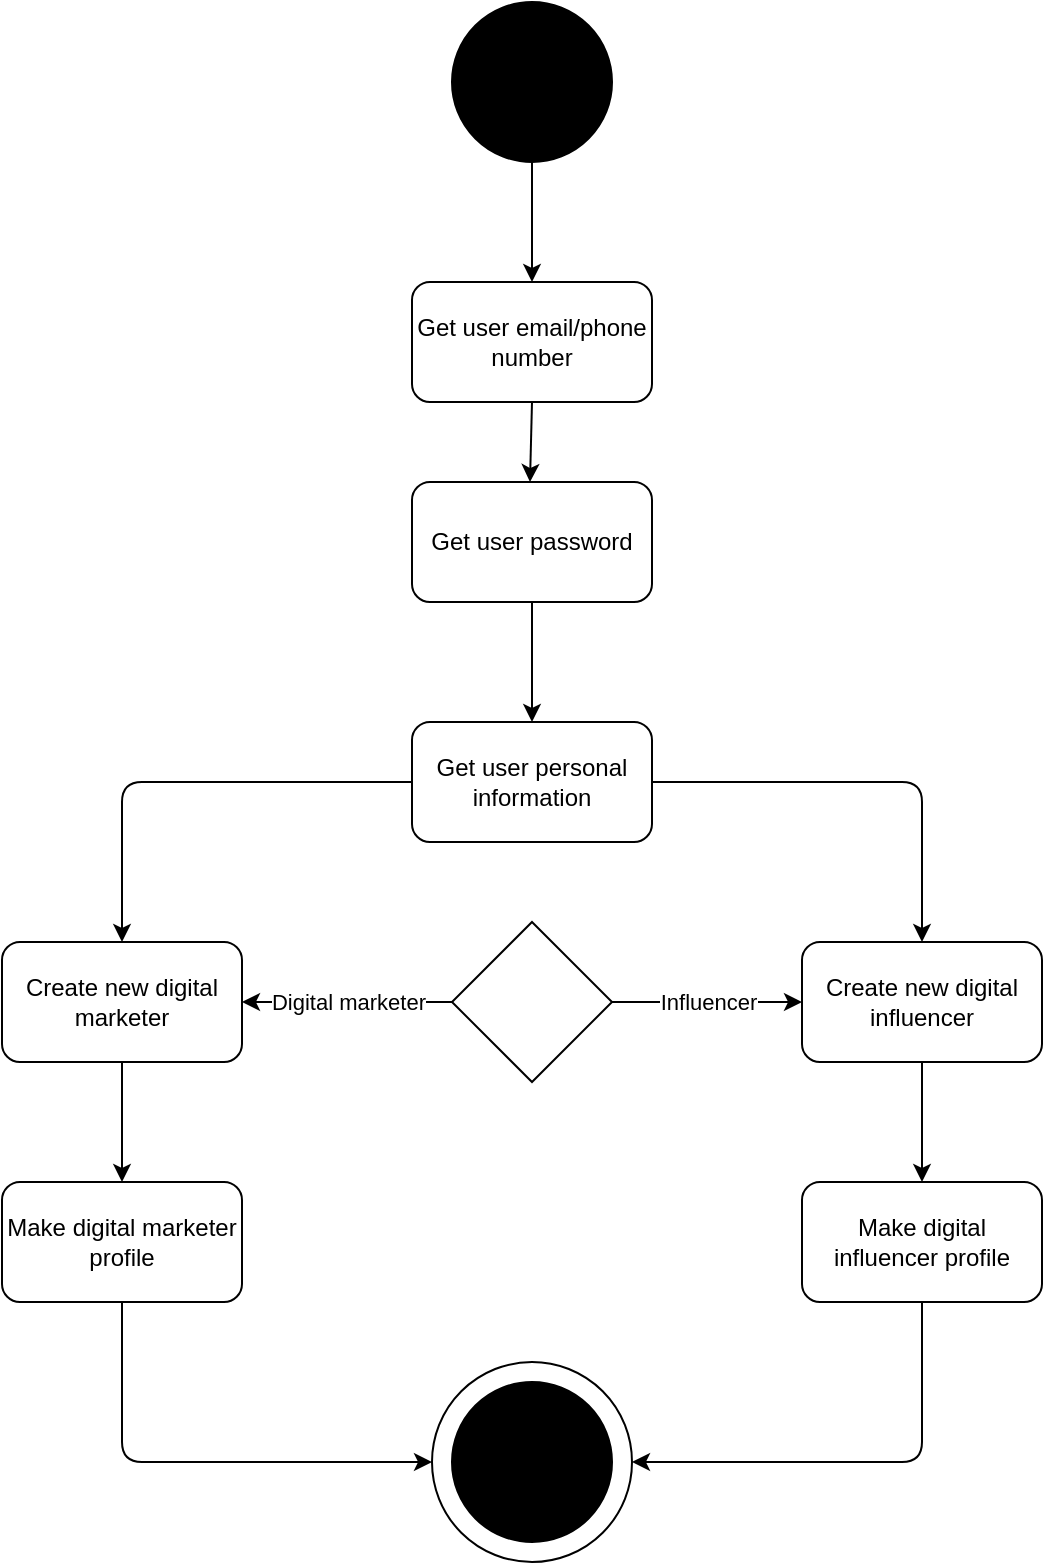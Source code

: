 <mxfile version="12.2.3" type="google" pages="1"><diagram id="5PFKkUh6Ik6FtQfBG3qa" name="Page-1"><mxGraphModel dx="1024" dy="561" grid="1" gridSize="10" guides="1" tooltips="1" connect="1" arrows="1" fold="1" page="1" pageScale="1" pageWidth="850" pageHeight="1100" math="0" shadow="0"><root><mxCell id="0"/><mxCell id="1" parent="0"/><mxCell id="50HxzhkmA2QyHpRku8vZ-25" value="Influencer" style="endArrow=classic;html=1;exitX=1;exitY=0.5;exitDx=0;exitDy=0;entryX=0;entryY=0.5;entryDx=0;entryDy=0;" edge="1" parent="1" source="50HxzhkmA2QyHpRku8vZ-7" target="50HxzhkmA2QyHpRku8vZ-6"><mxGeometry width="50" height="50" relative="1" as="geometry"><mxPoint x="270" y="690" as="sourcePoint"/><mxPoint x="270" y="630" as="targetPoint"/></mxGeometry></mxCell><mxCell id="50HxzhkmA2QyHpRku8vZ-1" value="" style="ellipse;whiteSpace=wrap;html=1;aspect=fixed;fillColor=#000000;" vertex="1" parent="1"><mxGeometry x="385" y="50" width="80" height="80" as="geometry"/></mxCell><mxCell id="50HxzhkmA2QyHpRku8vZ-2" value="Get user email/phone number" style="rounded=1;whiteSpace=wrap;html=1;" vertex="1" parent="1"><mxGeometry x="365" y="190" width="120" height="60" as="geometry"/></mxCell><mxCell id="50HxzhkmA2QyHpRku8vZ-3" value="Get user password" style="rounded=1;whiteSpace=wrap;html=1;" vertex="1" parent="1"><mxGeometry x="365" y="290" width="120" height="60" as="geometry"/></mxCell><mxCell id="50HxzhkmA2QyHpRku8vZ-4" value="Create new digital marketer" style="rounded=1;whiteSpace=wrap;html=1;" vertex="1" parent="1"><mxGeometry x="160" y="520" width="120" height="60" as="geometry"/></mxCell><mxCell id="50HxzhkmA2QyHpRku8vZ-5" value="Get user personal information" style="rounded=1;whiteSpace=wrap;html=1;" vertex="1" parent="1"><mxGeometry x="365" y="410" width="120" height="60" as="geometry"/></mxCell><mxCell id="50HxzhkmA2QyHpRku8vZ-6" value="Create new digital influencer" style="rounded=1;whiteSpace=wrap;html=1;" vertex="1" parent="1"><mxGeometry x="560" y="520" width="120" height="60" as="geometry"/></mxCell><mxCell id="50HxzhkmA2QyHpRku8vZ-7" value="" style="rhombus;whiteSpace=wrap;html=1;" vertex="1" parent="1"><mxGeometry x="385" y="510" width="80" height="80" as="geometry"/></mxCell><mxCell id="50HxzhkmA2QyHpRku8vZ-8" value="Make digital marketer profile" style="rounded=1;whiteSpace=wrap;html=1;" vertex="1" parent="1"><mxGeometry x="160" y="640" width="120" height="60" as="geometry"/></mxCell><mxCell id="50HxzhkmA2QyHpRku8vZ-9" value="Make digital influencer profile" style="rounded=1;whiteSpace=wrap;html=1;" vertex="1" parent="1"><mxGeometry x="560" y="640" width="120" height="60" as="geometry"/></mxCell><mxCell id="50HxzhkmA2QyHpRku8vZ-10" value="" style="ellipse;whiteSpace=wrap;html=1;aspect=fixed;fillColor=#000000;" vertex="1" parent="1"><mxGeometry x="385" y="740" width="80" height="80" as="geometry"/></mxCell><mxCell id="50HxzhkmA2QyHpRku8vZ-11" value="" style="ellipse;whiteSpace=wrap;html=1;aspect=fixed;fillColor=none;" vertex="1" parent="1"><mxGeometry x="375" y="730" width="100" height="100" as="geometry"/></mxCell><mxCell id="50HxzhkmA2QyHpRku8vZ-12" value="" style="endArrow=classic;html=1;entryX=0.5;entryY=0;entryDx=0;entryDy=0;exitX=0.5;exitY=1;exitDx=0;exitDy=0;" edge="1" parent="1" source="50HxzhkmA2QyHpRku8vZ-1" target="50HxzhkmA2QyHpRku8vZ-2"><mxGeometry width="50" height="50" relative="1" as="geometry"><mxPoint x="425" y="130" as="sourcePoint"/><mxPoint x="475" y="80" as="targetPoint"/></mxGeometry></mxCell><mxCell id="50HxzhkmA2QyHpRku8vZ-13" value="" style="endArrow=classic;html=1;exitX=0.5;exitY=1;exitDx=0;exitDy=0;" edge="1" parent="1" source="50HxzhkmA2QyHpRku8vZ-2"><mxGeometry width="50" height="50" relative="1" as="geometry"><mxPoint x="424" y="230" as="sourcePoint"/><mxPoint x="424" y="290" as="targetPoint"/></mxGeometry></mxCell><mxCell id="50HxzhkmA2QyHpRku8vZ-14" value="" style="endArrow=classic;html=1;entryX=0.5;entryY=0;entryDx=0;entryDy=0;exitX=0.5;exitY=1;exitDx=0;exitDy=0;" edge="1" parent="1" source="50HxzhkmA2QyHpRku8vZ-3" target="50HxzhkmA2QyHpRku8vZ-5"><mxGeometry width="50" height="50" relative="1" as="geometry"><mxPoint x="425" y="347" as="sourcePoint"/><mxPoint x="475" y="297" as="targetPoint"/></mxGeometry></mxCell><mxCell id="50HxzhkmA2QyHpRku8vZ-16" value="" style="endArrow=classic;html=1;entryX=0.5;entryY=0;entryDx=0;entryDy=0;exitX=0;exitY=0.5;exitDx=0;exitDy=0;" edge="1" parent="1" source="50HxzhkmA2QyHpRku8vZ-5" target="50HxzhkmA2QyHpRku8vZ-4"><mxGeometry width="50" height="50" relative="1" as="geometry"><mxPoint x="260" y="390" as="sourcePoint"/><mxPoint x="260" y="450" as="targetPoint"/><Array as="points"><mxPoint x="220" y="440"/></Array></mxGeometry></mxCell><mxCell id="50HxzhkmA2QyHpRku8vZ-17" value="" style="endArrow=classic;html=1;entryX=0.5;entryY=0;entryDx=0;entryDy=0;exitX=1;exitY=0.5;exitDx=0;exitDy=0;" edge="1" parent="1" source="50HxzhkmA2QyHpRku8vZ-5" target="50HxzhkmA2QyHpRku8vZ-6"><mxGeometry width="50" height="50" relative="1" as="geometry"><mxPoint x="455" y="160" as="sourcePoint"/><mxPoint x="455" y="220" as="targetPoint"/><Array as="points"><mxPoint x="620" y="440"/></Array></mxGeometry></mxCell><mxCell id="50HxzhkmA2QyHpRku8vZ-19" value="" style="endArrow=classic;html=1;exitX=0.5;exitY=1;exitDx=0;exitDy=0;entryX=0.5;entryY=0;entryDx=0;entryDy=0;" edge="1" parent="1" source="50HxzhkmA2QyHpRku8vZ-4" target="50HxzhkmA2QyHpRku8vZ-8"><mxGeometry width="50" height="50" relative="1" as="geometry"><mxPoint x="90" y="680" as="sourcePoint"/><mxPoint x="140" y="630" as="targetPoint"/></mxGeometry></mxCell><mxCell id="50HxzhkmA2QyHpRku8vZ-21" value="" style="endArrow=classic;html=1;exitX=0.5;exitY=1;exitDx=0;exitDy=0;entryX=0.5;entryY=0;entryDx=0;entryDy=0;" edge="1" parent="1" source="50HxzhkmA2QyHpRku8vZ-6" target="50HxzhkmA2QyHpRku8vZ-9"><mxGeometry width="50" height="50" relative="1" as="geometry"><mxPoint x="720" y="580" as="sourcePoint"/><mxPoint x="720" y="640" as="targetPoint"/></mxGeometry></mxCell><mxCell id="50HxzhkmA2QyHpRku8vZ-22" value="" style="endArrow=classic;html=1;exitX=0.5;exitY=1;exitDx=0;exitDy=0;entryX=0;entryY=0.5;entryDx=0;entryDy=0;" edge="1" parent="1" source="50HxzhkmA2QyHpRku8vZ-8" target="50HxzhkmA2QyHpRku8vZ-11"><mxGeometry width="50" height="50" relative="1" as="geometry"><mxPoint x="240" y="600" as="sourcePoint"/><mxPoint x="240" y="660" as="targetPoint"/><Array as="points"><mxPoint x="220" y="780"/></Array></mxGeometry></mxCell><mxCell id="50HxzhkmA2QyHpRku8vZ-23" value="" style="endArrow=classic;html=1;exitX=0.5;exitY=1;exitDx=0;exitDy=0;entryX=1;entryY=0.5;entryDx=0;entryDy=0;" edge="1" parent="1" source="50HxzhkmA2QyHpRku8vZ-9" target="50HxzhkmA2QyHpRku8vZ-11"><mxGeometry width="50" height="50" relative="1" as="geometry"><mxPoint x="250" y="610" as="sourcePoint"/><mxPoint x="250" y="670" as="targetPoint"/><Array as="points"><mxPoint x="620" y="780"/></Array></mxGeometry></mxCell><mxCell id="50HxzhkmA2QyHpRku8vZ-24" value="Digital marketer" style="endArrow=classic;html=1;exitX=0;exitY=0.5;exitDx=0;exitDy=0;entryX=1;entryY=0.5;entryDx=0;entryDy=0;" edge="1" parent="1" source="50HxzhkmA2QyHpRku8vZ-7" target="50HxzhkmA2QyHpRku8vZ-4"><mxGeometry width="50" height="50" relative="1" as="geometry"><mxPoint x="260" y="680" as="sourcePoint"/><mxPoint x="260" y="620" as="targetPoint"/></mxGeometry></mxCell></root></mxGraphModel></diagram></mxfile>